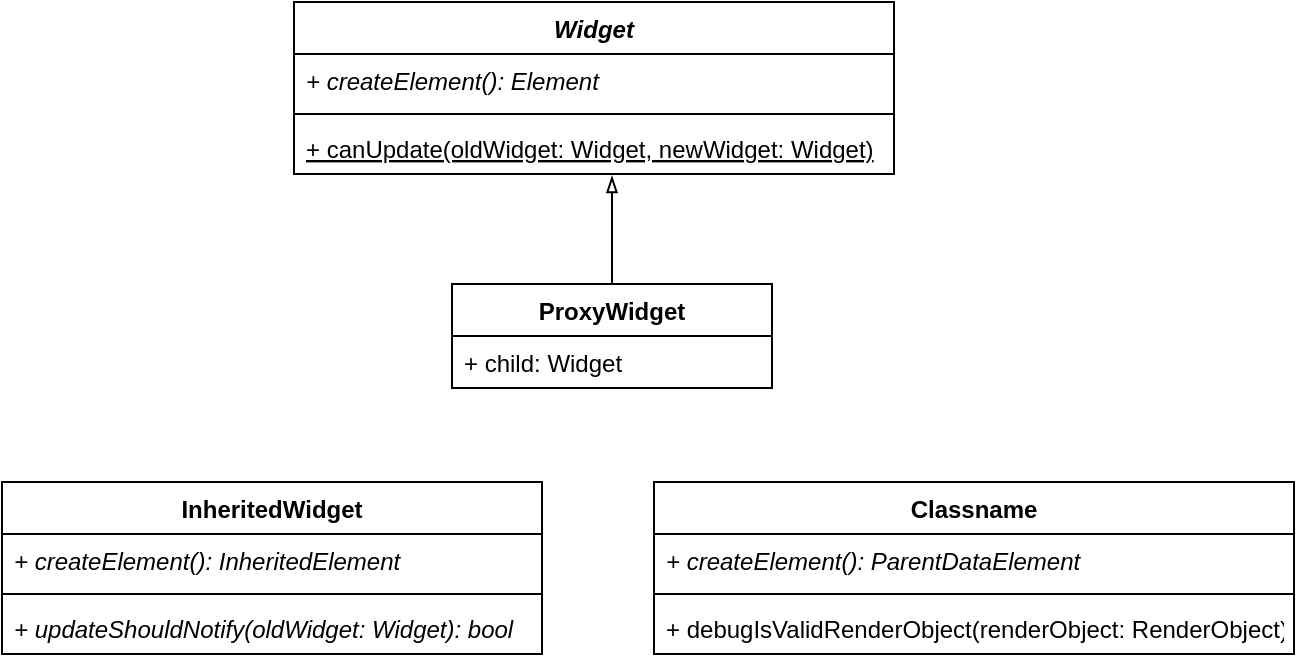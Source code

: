 <mxfile version="15.6.3" type="github">
  <diagram id="C5RBs43oDa-KdzZeNtuy" name="Page-1">
    <mxGraphModel dx="1298" dy="684" grid="1" gridSize="10" guides="1" tooltips="1" connect="1" arrows="1" fold="1" page="1" pageScale="1" pageWidth="827" pageHeight="1169" math="0" shadow="0">
      <root>
        <mxCell id="WIyWlLk6GJQsqaUBKTNV-0" />
        <mxCell id="WIyWlLk6GJQsqaUBKTNV-1" parent="WIyWlLk6GJQsqaUBKTNV-0" />
        <mxCell id="7Hmf9ls4U-mwRPlXHnFr-0" value="Widget" style="swimlane;fontStyle=3;align=center;verticalAlign=top;childLayout=stackLayout;horizontal=1;startSize=26;horizontalStack=0;resizeParent=1;resizeParentMax=0;resizeLast=0;collapsible=1;marginBottom=0;" vertex="1" parent="WIyWlLk6GJQsqaUBKTNV-1">
          <mxGeometry x="290" y="80" width="300" height="86" as="geometry" />
        </mxCell>
        <mxCell id="7Hmf9ls4U-mwRPlXHnFr-1" value="+ createElement(): Element" style="text;strokeColor=none;fillColor=none;align=left;verticalAlign=top;spacingLeft=4;spacingRight=4;overflow=hidden;rotatable=0;points=[[0,0.5],[1,0.5]];portConstraint=eastwest;fontStyle=2" vertex="1" parent="7Hmf9ls4U-mwRPlXHnFr-0">
          <mxGeometry y="26" width="300" height="26" as="geometry" />
        </mxCell>
        <mxCell id="7Hmf9ls4U-mwRPlXHnFr-2" value="" style="line;strokeWidth=1;fillColor=none;align=left;verticalAlign=middle;spacingTop=-1;spacingLeft=3;spacingRight=3;rotatable=0;labelPosition=right;points=[];portConstraint=eastwest;" vertex="1" parent="7Hmf9ls4U-mwRPlXHnFr-0">
          <mxGeometry y="52" width="300" height="8" as="geometry" />
        </mxCell>
        <mxCell id="7Hmf9ls4U-mwRPlXHnFr-3" value="+ canUpdate(oldWidget: Widget, newWidget: Widget)" style="text;strokeColor=none;fillColor=none;align=left;verticalAlign=top;spacingLeft=4;spacingRight=4;overflow=hidden;rotatable=0;points=[[0,0.5],[1,0.5]];portConstraint=eastwest;fontStyle=4" vertex="1" parent="7Hmf9ls4U-mwRPlXHnFr-0">
          <mxGeometry y="60" width="300" height="26" as="geometry" />
        </mxCell>
        <mxCell id="7Hmf9ls4U-mwRPlXHnFr-8" style="edgeStyle=orthogonalEdgeStyle;rounded=0;orthogonalLoop=1;jettySize=auto;html=1;exitX=0.5;exitY=0;exitDx=0;exitDy=0;entryX=0.53;entryY=1.038;entryDx=0;entryDy=0;entryPerimeter=0;endArrow=blockThin;endFill=0;" edge="1" parent="WIyWlLk6GJQsqaUBKTNV-1" source="7Hmf9ls4U-mwRPlXHnFr-4" target="7Hmf9ls4U-mwRPlXHnFr-3">
          <mxGeometry relative="1" as="geometry" />
        </mxCell>
        <mxCell id="7Hmf9ls4U-mwRPlXHnFr-4" value="ProxyWidget" style="swimlane;fontStyle=1;align=center;verticalAlign=top;childLayout=stackLayout;horizontal=1;startSize=26;horizontalStack=0;resizeParent=1;resizeParentMax=0;resizeLast=0;collapsible=1;marginBottom=0;" vertex="1" parent="WIyWlLk6GJQsqaUBKTNV-1">
          <mxGeometry x="369" y="221" width="160" height="52" as="geometry" />
        </mxCell>
        <mxCell id="7Hmf9ls4U-mwRPlXHnFr-5" value="+ child: Widget" style="text;strokeColor=none;fillColor=none;align=left;verticalAlign=top;spacingLeft=4;spacingRight=4;overflow=hidden;rotatable=0;points=[[0,0.5],[1,0.5]];portConstraint=eastwest;" vertex="1" parent="7Hmf9ls4U-mwRPlXHnFr-4">
          <mxGeometry y="26" width="160" height="26" as="geometry" />
        </mxCell>
        <mxCell id="7Hmf9ls4U-mwRPlXHnFr-9" value="InheritedWidget" style="swimlane;fontStyle=1;align=center;verticalAlign=top;childLayout=stackLayout;horizontal=1;startSize=26;horizontalStack=0;resizeParent=1;resizeParentMax=0;resizeLast=0;collapsible=1;marginBottom=0;" vertex="1" parent="WIyWlLk6GJQsqaUBKTNV-1">
          <mxGeometry x="144" y="320" width="270" height="86" as="geometry" />
        </mxCell>
        <mxCell id="7Hmf9ls4U-mwRPlXHnFr-10" value="+ createElement(): InheritedElement" style="text;strokeColor=none;fillColor=none;align=left;verticalAlign=top;spacingLeft=4;spacingRight=4;overflow=hidden;rotatable=0;points=[[0,0.5],[1,0.5]];portConstraint=eastwest;fontStyle=2" vertex="1" parent="7Hmf9ls4U-mwRPlXHnFr-9">
          <mxGeometry y="26" width="270" height="26" as="geometry" />
        </mxCell>
        <mxCell id="7Hmf9ls4U-mwRPlXHnFr-11" value="" style="line;strokeWidth=1;fillColor=none;align=left;verticalAlign=middle;spacingTop=-1;spacingLeft=3;spacingRight=3;rotatable=0;labelPosition=right;points=[];portConstraint=eastwest;" vertex="1" parent="7Hmf9ls4U-mwRPlXHnFr-9">
          <mxGeometry y="52" width="270" height="8" as="geometry" />
        </mxCell>
        <mxCell id="7Hmf9ls4U-mwRPlXHnFr-12" value="+ updateShouldNotify(oldWidget: Widget): bool" style="text;strokeColor=none;fillColor=none;align=left;verticalAlign=top;spacingLeft=4;spacingRight=4;overflow=hidden;rotatable=0;points=[[0,0.5],[1,0.5]];portConstraint=eastwest;fontStyle=2" vertex="1" parent="7Hmf9ls4U-mwRPlXHnFr-9">
          <mxGeometry y="60" width="270" height="26" as="geometry" />
        </mxCell>
        <mxCell id="7Hmf9ls4U-mwRPlXHnFr-13" value="Classname" style="swimlane;fontStyle=1;align=center;verticalAlign=top;childLayout=stackLayout;horizontal=1;startSize=26;horizontalStack=0;resizeParent=1;resizeParentMax=0;resizeLast=0;collapsible=1;marginBottom=0;" vertex="1" parent="WIyWlLk6GJQsqaUBKTNV-1">
          <mxGeometry x="470" y="320" width="320" height="86" as="geometry" />
        </mxCell>
        <mxCell id="7Hmf9ls4U-mwRPlXHnFr-14" value="+ createElement(): ParentDataElement" style="text;strokeColor=none;fillColor=none;align=left;verticalAlign=top;spacingLeft=4;spacingRight=4;overflow=hidden;rotatable=0;points=[[0,0.5],[1,0.5]];portConstraint=eastwest;fontStyle=2" vertex="1" parent="7Hmf9ls4U-mwRPlXHnFr-13">
          <mxGeometry y="26" width="320" height="26" as="geometry" />
        </mxCell>
        <mxCell id="7Hmf9ls4U-mwRPlXHnFr-15" value="" style="line;strokeWidth=1;fillColor=none;align=left;verticalAlign=middle;spacingTop=-1;spacingLeft=3;spacingRight=3;rotatable=0;labelPosition=right;points=[];portConstraint=eastwest;" vertex="1" parent="7Hmf9ls4U-mwRPlXHnFr-13">
          <mxGeometry y="52" width="320" height="8" as="geometry" />
        </mxCell>
        <mxCell id="7Hmf9ls4U-mwRPlXHnFr-16" value="+ debugIsValidRenderObject(renderObject: RenderObject): bool" style="text;strokeColor=none;fillColor=none;align=left;verticalAlign=top;spacingLeft=4;spacingRight=4;overflow=hidden;rotatable=0;points=[[0,0.5],[1,0.5]];portConstraint=eastwest;" vertex="1" parent="7Hmf9ls4U-mwRPlXHnFr-13">
          <mxGeometry y="60" width="320" height="26" as="geometry" />
        </mxCell>
      </root>
    </mxGraphModel>
  </diagram>
</mxfile>
